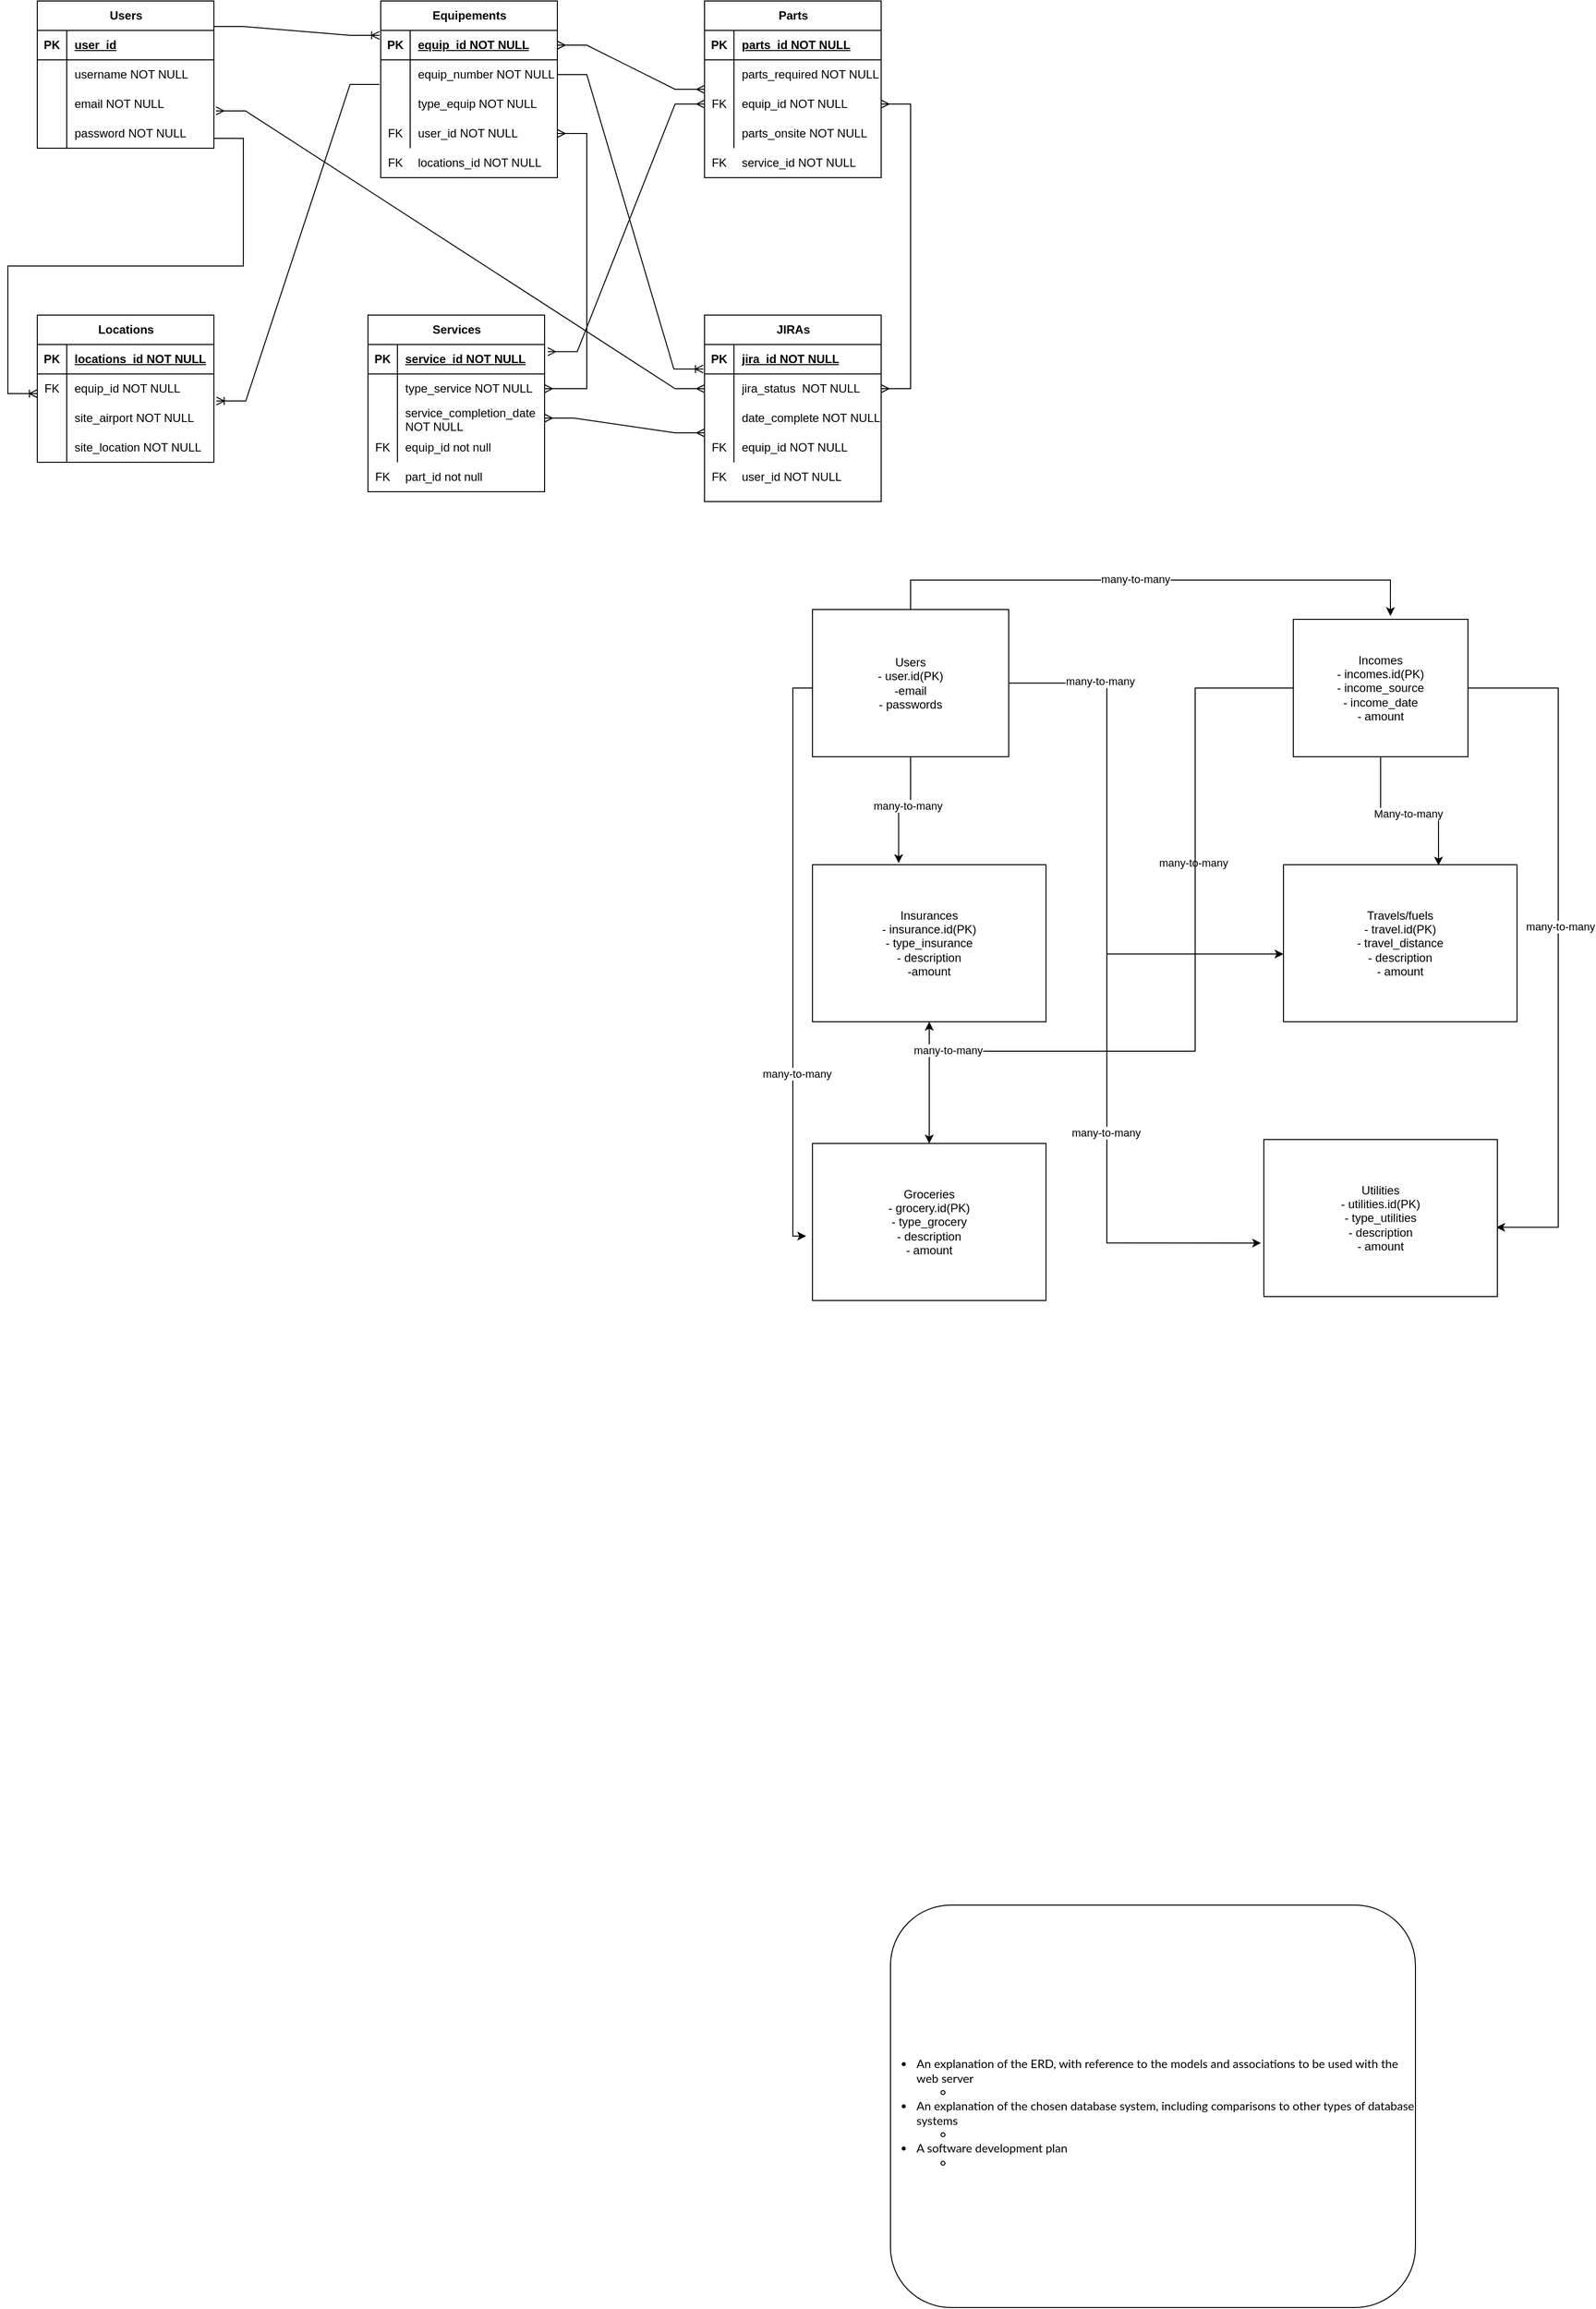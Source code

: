 <mxfile version="21.7.4" type="device">
  <diagram name="Page-1" id="_sBbeFAEJe_ZexvOnDr4">
    <mxGraphModel dx="1804" dy="1738" grid="1" gridSize="10" guides="1" tooltips="1" connect="1" arrows="1" fold="1" page="1" pageScale="1" pageWidth="827" pageHeight="1169" math="0" shadow="0">
      <root>
        <mxCell id="0" />
        <mxCell id="1" parent="0" />
        <mxCell id="HHQi5U2TpV0raQS0_Bzo-3" style="edgeStyle=orthogonalEdgeStyle;rounded=0;orthogonalLoop=1;jettySize=auto;html=1;entryX=0.664;entryY=0.005;entryDx=0;entryDy=0;entryPerimeter=0;" parent="1" source="jI0G6W7_2ixAaA6vjpbW-1" target="jI0G6W7_2ixAaA6vjpbW-3" edge="1">
          <mxGeometry relative="1" as="geometry" />
        </mxCell>
        <mxCell id="HHQi5U2TpV0raQS0_Bzo-6" value="Many-to-many" style="edgeLabel;html=1;align=center;verticalAlign=middle;resizable=0;points=[];" parent="HHQi5U2TpV0raQS0_Bzo-3" vertex="1" connectable="0">
          <mxGeometry x="-0.024" y="-3" relative="1" as="geometry">
            <mxPoint as="offset" />
          </mxGeometry>
        </mxCell>
        <mxCell id="xNIBdb0HLsvkuXxXwuO9-15" style="edgeStyle=orthogonalEdgeStyle;rounded=0;orthogonalLoop=1;jettySize=auto;html=1;entryX=0.5;entryY=1;entryDx=0;entryDy=0;" parent="1" source="jI0G6W7_2ixAaA6vjpbW-1" target="xNIBdb0HLsvkuXxXwuO9-2" edge="1">
          <mxGeometry relative="1" as="geometry">
            <Array as="points">
              <mxPoint x="430" y="-40" />
              <mxPoint x="430" y="330" />
              <mxPoint x="159" y="330" />
            </Array>
          </mxGeometry>
        </mxCell>
        <mxCell id="xNIBdb0HLsvkuXxXwuO9-17" value="many-to-many" style="edgeLabel;html=1;align=center;verticalAlign=middle;resizable=0;points=[];" parent="xNIBdb0HLsvkuXxXwuO9-15" vertex="1" connectable="0">
          <mxGeometry x="-0.282" y="-2" relative="1" as="geometry">
            <mxPoint y="1" as="offset" />
          </mxGeometry>
        </mxCell>
        <mxCell id="xNIBdb0HLsvkuXxXwuO9-18" style="edgeStyle=orthogonalEdgeStyle;rounded=0;orthogonalLoop=1;jettySize=auto;html=1;entryX=0.5;entryY=0;entryDx=0;entryDy=0;" parent="1" source="jI0G6W7_2ixAaA6vjpbW-1" target="xNIBdb0HLsvkuXxXwuO9-3" edge="1">
          <mxGeometry relative="1" as="geometry">
            <mxPoint x="280" y="510" as="targetPoint" />
            <Array as="points">
              <mxPoint x="430" y="-40" />
              <mxPoint x="430" y="330" />
              <mxPoint x="159" y="330" />
            </Array>
          </mxGeometry>
        </mxCell>
        <mxCell id="xNIBdb0HLsvkuXxXwuO9-21" value="many-to-many" style="edgeLabel;html=1;align=center;verticalAlign=middle;resizable=0;points=[];" parent="xNIBdb0HLsvkuXxXwuO9-18" vertex="1" connectable="0">
          <mxGeometry x="0.733" y="-1" relative="1" as="geometry">
            <mxPoint x="1" as="offset" />
          </mxGeometry>
        </mxCell>
        <mxCell id="xNIBdb0HLsvkuXxXwuO9-19" style="edgeStyle=orthogonalEdgeStyle;rounded=0;orthogonalLoop=1;jettySize=auto;html=1;exitX=1;exitY=0.5;exitDx=0;exitDy=0;entryX=0.995;entryY=0.559;entryDx=0;entryDy=0;entryPerimeter=0;" parent="1" source="jI0G6W7_2ixAaA6vjpbW-1" target="xNIBdb0HLsvkuXxXwuO9-1" edge="1">
          <mxGeometry relative="1" as="geometry">
            <Array as="points">
              <mxPoint x="800" y="-40" />
              <mxPoint x="800" y="509" />
            </Array>
          </mxGeometry>
        </mxCell>
        <mxCell id="xNIBdb0HLsvkuXxXwuO9-20" value="many-to-many" style="edgeLabel;html=1;align=center;verticalAlign=middle;resizable=0;points=[];" parent="xNIBdb0HLsvkuXxXwuO9-19" vertex="1" connectable="0">
          <mxGeometry x="-0.049" y="2" relative="1" as="geometry">
            <mxPoint as="offset" />
          </mxGeometry>
        </mxCell>
        <mxCell id="jI0G6W7_2ixAaA6vjpbW-1" value="Incomes&lt;br&gt;- incomes.id(PK)&lt;br&gt;- income_source&lt;br&gt;- income_date&lt;br&gt;- amount" style="rounded=0;whiteSpace=wrap;html=1;" parent="1" vertex="1">
          <mxGeometry x="530" y="-110" width="178" height="140" as="geometry" />
        </mxCell>
        <mxCell id="xNIBdb0HLsvkuXxXwuO9-4" style="edgeStyle=orthogonalEdgeStyle;rounded=0;orthogonalLoop=1;jettySize=auto;html=1;entryX=-0.027;entryY=0.59;entryDx=0;entryDy=0;entryPerimeter=0;" parent="1" source="jI0G6W7_2ixAaA6vjpbW-2" target="xNIBdb0HLsvkuXxXwuO9-3" edge="1">
          <mxGeometry relative="1" as="geometry">
            <mxPoint x="10" y="540" as="targetPoint" />
            <Array as="points">
              <mxPoint x="20" y="-40" />
              <mxPoint x="20" y="518" />
            </Array>
          </mxGeometry>
        </mxCell>
        <mxCell id="xNIBdb0HLsvkuXxXwuO9-13" value="many-to-many" style="edgeLabel;html=1;align=center;verticalAlign=middle;resizable=0;points=[];" parent="xNIBdb0HLsvkuXxXwuO9-4" vertex="1" connectable="0">
          <mxGeometry x="0.398" y="4" relative="1" as="geometry">
            <mxPoint y="-1" as="offset" />
          </mxGeometry>
        </mxCell>
        <mxCell id="xNIBdb0HLsvkuXxXwuO9-5" style="edgeStyle=orthogonalEdgeStyle;rounded=0;orthogonalLoop=1;jettySize=auto;html=1;entryX=0.369;entryY=-0.01;entryDx=0;entryDy=0;entryPerimeter=0;" parent="1" source="jI0G6W7_2ixAaA6vjpbW-2" target="xNIBdb0HLsvkuXxXwuO9-2" edge="1">
          <mxGeometry relative="1" as="geometry" />
        </mxCell>
        <mxCell id="xNIBdb0HLsvkuXxXwuO9-14" value="many-to-many" style="edgeLabel;html=1;align=center;verticalAlign=middle;resizable=0;points=[];" parent="xNIBdb0HLsvkuXxXwuO9-5" vertex="1" connectable="0">
          <mxGeometry x="-0.178" y="-3" relative="1" as="geometry">
            <mxPoint as="offset" />
          </mxGeometry>
        </mxCell>
        <mxCell id="xNIBdb0HLsvkuXxXwuO9-6" style="edgeStyle=orthogonalEdgeStyle;rounded=0;orthogonalLoop=1;jettySize=auto;html=1;entryX=-0.012;entryY=0.659;entryDx=0;entryDy=0;entryPerimeter=0;" parent="1" source="jI0G6W7_2ixAaA6vjpbW-2" target="xNIBdb0HLsvkuXxXwuO9-1" edge="1">
          <mxGeometry relative="1" as="geometry">
            <Array as="points">
              <mxPoint x="340" y="-45" />
              <mxPoint x="340" y="525" />
            </Array>
          </mxGeometry>
        </mxCell>
        <mxCell id="xNIBdb0HLsvkuXxXwuO9-12" value="many-to-many" style="edgeLabel;html=1;align=center;verticalAlign=middle;resizable=0;points=[];" parent="xNIBdb0HLsvkuXxXwuO9-6" vertex="1" connectable="0">
          <mxGeometry x="0.348" y="-1" relative="1" as="geometry">
            <mxPoint as="offset" />
          </mxGeometry>
        </mxCell>
        <mxCell id="xNIBdb0HLsvkuXxXwuO9-7" style="edgeStyle=orthogonalEdgeStyle;rounded=0;orthogonalLoop=1;jettySize=auto;html=1;" parent="1" source="jI0G6W7_2ixAaA6vjpbW-2" target="jI0G6W7_2ixAaA6vjpbW-3" edge="1">
          <mxGeometry relative="1" as="geometry">
            <Array as="points">
              <mxPoint x="340" y="-45" />
              <mxPoint x="340" y="231" />
            </Array>
          </mxGeometry>
        </mxCell>
        <mxCell id="xNIBdb0HLsvkuXxXwuO9-9" value="many-to-many" style="edgeLabel;html=1;align=center;verticalAlign=middle;resizable=0;points=[];" parent="xNIBdb0HLsvkuXxXwuO9-7" vertex="1" connectable="0">
          <mxGeometry x="-0.663" y="2" relative="1" as="geometry">
            <mxPoint x="-1" as="offset" />
          </mxGeometry>
        </mxCell>
        <mxCell id="xNIBdb0HLsvkuXxXwuO9-10" style="edgeStyle=orthogonalEdgeStyle;rounded=0;orthogonalLoop=1;jettySize=auto;html=1;entryX=0.556;entryY=-0.024;entryDx=0;entryDy=0;entryPerimeter=0;" parent="1" source="jI0G6W7_2ixAaA6vjpbW-2" target="jI0G6W7_2ixAaA6vjpbW-1" edge="1">
          <mxGeometry relative="1" as="geometry">
            <Array as="points">
              <mxPoint x="140" y="-150" />
              <mxPoint x="629" y="-150" />
            </Array>
          </mxGeometry>
        </mxCell>
        <mxCell id="xNIBdb0HLsvkuXxXwuO9-11" value="many-to-many" style="edgeLabel;html=1;align=center;verticalAlign=middle;resizable=0;points=[];" parent="xNIBdb0HLsvkuXxXwuO9-10" vertex="1" connectable="0">
          <mxGeometry x="-0.068" y="1" relative="1" as="geometry">
            <mxPoint as="offset" />
          </mxGeometry>
        </mxCell>
        <mxCell id="jI0G6W7_2ixAaA6vjpbW-2" value="Users&lt;br&gt;- user.id(PK)&lt;br style=&quot;border-color: var(--border-color);&quot;&gt;-email&lt;br style=&quot;border-color: var(--border-color);&quot;&gt;- passwords" style="rounded=0;whiteSpace=wrap;html=1;" parent="1" vertex="1">
          <mxGeometry x="40" y="-120" width="200" height="150" as="geometry" />
        </mxCell>
        <mxCell id="jI0G6W7_2ixAaA6vjpbW-3" value="Travels/fuels&lt;br&gt;- travel.id(PK)&lt;br style=&quot;border-color: var(--border-color);&quot;&gt;- travel_distance&lt;br style=&quot;border-color: var(--border-color);&quot;&gt;- description&lt;br&gt;- amount" style="rounded=0;whiteSpace=wrap;html=1;" parent="1" vertex="1">
          <mxGeometry x="520" y="140" width="238" height="160" as="geometry" />
        </mxCell>
        <mxCell id="HHQi5U2TpV0raQS0_Bzo-1" value="&lt;div style=&quot;text-align: left;&quot;&gt;&lt;font face=&quot;LatoWeb, Lato Extended, Lato, Helvetica Neue, Helvetica, Arial, sans-serif&quot;&gt;&lt;br&gt;&lt;/font&gt;&lt;/div&gt;&lt;ul style=&quot;padding: 0px; margin: 0px 0px 0px 25px; font-family: LatoWeb, &amp;quot;Lato Extended&amp;quot;, Lato, &amp;quot;Helvetica Neue&amp;quot;, Helvetica, Arial, sans-serif; text-align: start; background-color: rgb(255, 255, 255);&quot;&gt;&lt;li style=&quot;&quot; aria-level=&quot;2&quot;&gt;&lt;font style=&quot;font-size: 12px;&quot;&gt;An explanation of the ERD, with reference to the models and associations to be used with the &lt;/font&gt;&lt;font style=&quot;font-size: 12px;&quot;&gt;web server&lt;/font&gt;&lt;/li&gt;&lt;ul&gt;&lt;li style=&quot;&quot; aria-level=&quot;2&quot;&gt;&lt;font style=&quot;font-size: 12px;&quot;&gt;&lt;br&gt;&lt;/font&gt;&lt;/li&gt;&lt;/ul&gt;&lt;li style=&quot;&quot; aria-level=&quot;2&quot;&gt;&lt;font style=&quot;font-size: 12px;&quot;&gt;An explanation of the chosen database system, including comparisons to other types of database systems&lt;/font&gt;&lt;/li&gt;&lt;ul&gt;&lt;li style=&quot;&quot; aria-level=&quot;2&quot;&gt;&lt;font style=&quot;font-size: 12px;&quot;&gt;&lt;br&gt;&lt;/font&gt;&lt;/li&gt;&lt;/ul&gt;&lt;li style=&quot;&quot; aria-level=&quot;2&quot;&gt;&lt;font style=&quot;font-size: 12px;&quot;&gt;A software development plan&lt;/font&gt;&lt;/li&gt;&lt;ul&gt;&lt;li style=&quot;&quot; aria-level=&quot;2&quot;&gt;&lt;font style=&quot;font-size: 12px;&quot;&gt;&lt;br&gt;&lt;/font&gt;&lt;/li&gt;&lt;/ul&gt;&lt;/ul&gt;" style="rounded=1;whiteSpace=wrap;html=1;" parent="1" vertex="1">
          <mxGeometry x="119.5" y="1200" width="535" height="410" as="geometry" />
        </mxCell>
        <mxCell id="xNIBdb0HLsvkuXxXwuO9-1" value="Utilities&lt;br&gt;- utilities.id(PK)&lt;br style=&quot;border-color: var(--border-color);&quot;&gt;- type_utilities&lt;br style=&quot;border-color: var(--border-color);&quot;&gt;- description&lt;br&gt;- amount" style="rounded=0;whiteSpace=wrap;html=1;" parent="1" vertex="1">
          <mxGeometry x="500" y="420" width="238" height="160" as="geometry" />
        </mxCell>
        <mxCell id="xNIBdb0HLsvkuXxXwuO9-2" value="Insurances&lt;br&gt;- insurance.id(PK)&lt;br style=&quot;border-color: var(--border-color);&quot;&gt;- type_insurance&lt;br style=&quot;border-color: var(--border-color);&quot;&gt;- description&lt;br&gt;-amount" style="rounded=0;whiteSpace=wrap;html=1;" parent="1" vertex="1">
          <mxGeometry x="40" y="140" width="238" height="160" as="geometry" />
        </mxCell>
        <mxCell id="xNIBdb0HLsvkuXxXwuO9-3" value="Groceries&lt;br&gt;- grocery.id(PK)&lt;br style=&quot;border-color: var(--border-color);&quot;&gt;- type_grocery&lt;br style=&quot;border-color: var(--border-color);&quot;&gt;- description&lt;br&gt;- amount" style="rounded=0;whiteSpace=wrap;html=1;" parent="1" vertex="1">
          <mxGeometry x="40" y="424" width="238" height="160" as="geometry" />
        </mxCell>
        <mxCell id="xNIBdb0HLsvkuXxXwuO9-22" value="Users" style="shape=table;startSize=30;container=1;collapsible=1;childLayout=tableLayout;fixedRows=1;rowLines=0;fontStyle=1;align=center;resizeLast=1;html=1;" parent="1" vertex="1">
          <mxGeometry x="-750" y="-740" width="180" height="150" as="geometry" />
        </mxCell>
        <mxCell id="xNIBdb0HLsvkuXxXwuO9-23" value="" style="shape=tableRow;horizontal=0;startSize=0;swimlaneHead=0;swimlaneBody=0;fillColor=none;collapsible=0;dropTarget=0;points=[[0,0.5],[1,0.5]];portConstraint=eastwest;top=0;left=0;right=0;bottom=1;" parent="xNIBdb0HLsvkuXxXwuO9-22" vertex="1">
          <mxGeometry y="30" width="180" height="30" as="geometry" />
        </mxCell>
        <mxCell id="xNIBdb0HLsvkuXxXwuO9-24" value="PK" style="shape=partialRectangle;connectable=0;fillColor=none;top=0;left=0;bottom=0;right=0;fontStyle=1;overflow=hidden;whiteSpace=wrap;html=1;" parent="xNIBdb0HLsvkuXxXwuO9-23" vertex="1">
          <mxGeometry width="30" height="30" as="geometry">
            <mxRectangle width="30" height="30" as="alternateBounds" />
          </mxGeometry>
        </mxCell>
        <mxCell id="xNIBdb0HLsvkuXxXwuO9-25" value="user_id" style="shape=partialRectangle;connectable=0;fillColor=none;top=0;left=0;bottom=0;right=0;align=left;spacingLeft=6;fontStyle=5;overflow=hidden;whiteSpace=wrap;html=1;" parent="xNIBdb0HLsvkuXxXwuO9-23" vertex="1">
          <mxGeometry x="30" width="150" height="30" as="geometry">
            <mxRectangle width="150" height="30" as="alternateBounds" />
          </mxGeometry>
        </mxCell>
        <mxCell id="xNIBdb0HLsvkuXxXwuO9-26" value="" style="shape=tableRow;horizontal=0;startSize=0;swimlaneHead=0;swimlaneBody=0;fillColor=none;collapsible=0;dropTarget=0;points=[[0,0.5],[1,0.5]];portConstraint=eastwest;top=0;left=0;right=0;bottom=0;" parent="xNIBdb0HLsvkuXxXwuO9-22" vertex="1">
          <mxGeometry y="60" width="180" height="30" as="geometry" />
        </mxCell>
        <mxCell id="xNIBdb0HLsvkuXxXwuO9-27" value="" style="shape=partialRectangle;connectable=0;fillColor=none;top=0;left=0;bottom=0;right=0;editable=1;overflow=hidden;whiteSpace=wrap;html=1;" parent="xNIBdb0HLsvkuXxXwuO9-26" vertex="1">
          <mxGeometry width="30" height="30" as="geometry">
            <mxRectangle width="30" height="30" as="alternateBounds" />
          </mxGeometry>
        </mxCell>
        <mxCell id="xNIBdb0HLsvkuXxXwuO9-28" value="username NOT NULL" style="shape=partialRectangle;connectable=0;fillColor=none;top=0;left=0;bottom=0;right=0;align=left;spacingLeft=6;overflow=hidden;whiteSpace=wrap;html=1;" parent="xNIBdb0HLsvkuXxXwuO9-26" vertex="1">
          <mxGeometry x="30" width="150" height="30" as="geometry">
            <mxRectangle width="150" height="30" as="alternateBounds" />
          </mxGeometry>
        </mxCell>
        <mxCell id="xNIBdb0HLsvkuXxXwuO9-29" value="" style="shape=tableRow;horizontal=0;startSize=0;swimlaneHead=0;swimlaneBody=0;fillColor=none;collapsible=0;dropTarget=0;points=[[0,0.5],[1,0.5]];portConstraint=eastwest;top=0;left=0;right=0;bottom=0;" parent="xNIBdb0HLsvkuXxXwuO9-22" vertex="1">
          <mxGeometry y="90" width="180" height="30" as="geometry" />
        </mxCell>
        <mxCell id="xNIBdb0HLsvkuXxXwuO9-30" value="" style="shape=partialRectangle;connectable=0;fillColor=none;top=0;left=0;bottom=0;right=0;editable=1;overflow=hidden;whiteSpace=wrap;html=1;" parent="xNIBdb0HLsvkuXxXwuO9-29" vertex="1">
          <mxGeometry width="30" height="30" as="geometry">
            <mxRectangle width="30" height="30" as="alternateBounds" />
          </mxGeometry>
        </mxCell>
        <mxCell id="xNIBdb0HLsvkuXxXwuO9-31" value="email NOT NULL" style="shape=partialRectangle;connectable=0;fillColor=none;top=0;left=0;bottom=0;right=0;align=left;spacingLeft=6;overflow=hidden;whiteSpace=wrap;html=1;" parent="xNIBdb0HLsvkuXxXwuO9-29" vertex="1">
          <mxGeometry x="30" width="150" height="30" as="geometry">
            <mxRectangle width="150" height="30" as="alternateBounds" />
          </mxGeometry>
        </mxCell>
        <mxCell id="xNIBdb0HLsvkuXxXwuO9-32" value="" style="shape=tableRow;horizontal=0;startSize=0;swimlaneHead=0;swimlaneBody=0;fillColor=none;collapsible=0;dropTarget=0;points=[[0,0.5],[1,0.5]];portConstraint=eastwest;top=0;left=0;right=0;bottom=0;" parent="xNIBdb0HLsvkuXxXwuO9-22" vertex="1">
          <mxGeometry y="120" width="180" height="30" as="geometry" />
        </mxCell>
        <mxCell id="xNIBdb0HLsvkuXxXwuO9-33" value="" style="shape=partialRectangle;connectable=0;fillColor=none;top=0;left=0;bottom=0;right=0;editable=1;overflow=hidden;whiteSpace=wrap;html=1;" parent="xNIBdb0HLsvkuXxXwuO9-32" vertex="1">
          <mxGeometry width="30" height="30" as="geometry">
            <mxRectangle width="30" height="30" as="alternateBounds" />
          </mxGeometry>
        </mxCell>
        <mxCell id="xNIBdb0HLsvkuXxXwuO9-34" value="password NOT NULL" style="shape=partialRectangle;connectable=0;fillColor=none;top=0;left=0;bottom=0;right=0;align=left;spacingLeft=6;overflow=hidden;whiteSpace=wrap;html=1;" parent="xNIBdb0HLsvkuXxXwuO9-32" vertex="1">
          <mxGeometry x="30" width="150" height="30" as="geometry">
            <mxRectangle width="150" height="30" as="alternateBounds" />
          </mxGeometry>
        </mxCell>
        <mxCell id="xNIBdb0HLsvkuXxXwuO9-49" value="Equipements" style="shape=table;startSize=30;container=1;collapsible=1;childLayout=tableLayout;fixedRows=1;rowLines=0;fontStyle=1;align=center;resizeLast=1;html=1;" parent="1" vertex="1">
          <mxGeometry x="-400" y="-740" width="180" height="180" as="geometry" />
        </mxCell>
        <mxCell id="xNIBdb0HLsvkuXxXwuO9-50" value="" style="shape=tableRow;horizontal=0;startSize=0;swimlaneHead=0;swimlaneBody=0;fillColor=none;collapsible=0;dropTarget=0;points=[[0,0.5],[1,0.5]];portConstraint=eastwest;top=0;left=0;right=0;bottom=1;" parent="xNIBdb0HLsvkuXxXwuO9-49" vertex="1">
          <mxGeometry y="30" width="180" height="30" as="geometry" />
        </mxCell>
        <mxCell id="xNIBdb0HLsvkuXxXwuO9-51" value="PK" style="shape=partialRectangle;connectable=0;fillColor=none;top=0;left=0;bottom=0;right=0;fontStyle=1;overflow=hidden;whiteSpace=wrap;html=1;" parent="xNIBdb0HLsvkuXxXwuO9-50" vertex="1">
          <mxGeometry width="30" height="30" as="geometry">
            <mxRectangle width="30" height="30" as="alternateBounds" />
          </mxGeometry>
        </mxCell>
        <mxCell id="xNIBdb0HLsvkuXxXwuO9-52" value="equip_id NOT NULL" style="shape=partialRectangle;connectable=0;fillColor=none;top=0;left=0;bottom=0;right=0;align=left;spacingLeft=6;fontStyle=5;overflow=hidden;whiteSpace=wrap;html=1;" parent="xNIBdb0HLsvkuXxXwuO9-50" vertex="1">
          <mxGeometry x="30" width="150" height="30" as="geometry">
            <mxRectangle width="150" height="30" as="alternateBounds" />
          </mxGeometry>
        </mxCell>
        <mxCell id="xNIBdb0HLsvkuXxXwuO9-53" value="" style="shape=tableRow;horizontal=0;startSize=0;swimlaneHead=0;swimlaneBody=0;fillColor=none;collapsible=0;dropTarget=0;points=[[0,0.5],[1,0.5]];portConstraint=eastwest;top=0;left=0;right=0;bottom=0;" parent="xNIBdb0HLsvkuXxXwuO9-49" vertex="1">
          <mxGeometry y="60" width="180" height="30" as="geometry" />
        </mxCell>
        <mxCell id="xNIBdb0HLsvkuXxXwuO9-54" value="" style="shape=partialRectangle;connectable=0;fillColor=none;top=0;left=0;bottom=0;right=0;editable=1;overflow=hidden;whiteSpace=wrap;html=1;" parent="xNIBdb0HLsvkuXxXwuO9-53" vertex="1">
          <mxGeometry width="30" height="30" as="geometry">
            <mxRectangle width="30" height="30" as="alternateBounds" />
          </mxGeometry>
        </mxCell>
        <mxCell id="xNIBdb0HLsvkuXxXwuO9-55" value="equip_number NOT NULL" style="shape=partialRectangle;connectable=0;fillColor=none;top=0;left=0;bottom=0;right=0;align=left;spacingLeft=6;overflow=hidden;whiteSpace=wrap;html=1;" parent="xNIBdb0HLsvkuXxXwuO9-53" vertex="1">
          <mxGeometry x="30" width="150" height="30" as="geometry">
            <mxRectangle width="150" height="30" as="alternateBounds" />
          </mxGeometry>
        </mxCell>
        <mxCell id="xNIBdb0HLsvkuXxXwuO9-56" value="" style="shape=tableRow;horizontal=0;startSize=0;swimlaneHead=0;swimlaneBody=0;fillColor=none;collapsible=0;dropTarget=0;points=[[0,0.5],[1,0.5]];portConstraint=eastwest;top=0;left=0;right=0;bottom=0;" parent="xNIBdb0HLsvkuXxXwuO9-49" vertex="1">
          <mxGeometry y="90" width="180" height="30" as="geometry" />
        </mxCell>
        <mxCell id="xNIBdb0HLsvkuXxXwuO9-57" value="" style="shape=partialRectangle;connectable=0;fillColor=none;top=0;left=0;bottom=0;right=0;editable=1;overflow=hidden;whiteSpace=wrap;html=1;" parent="xNIBdb0HLsvkuXxXwuO9-56" vertex="1">
          <mxGeometry width="30" height="30" as="geometry">
            <mxRectangle width="30" height="30" as="alternateBounds" />
          </mxGeometry>
        </mxCell>
        <mxCell id="xNIBdb0HLsvkuXxXwuO9-58" value="type_equip NOT NULL" style="shape=partialRectangle;connectable=0;fillColor=none;top=0;left=0;bottom=0;right=0;align=left;spacingLeft=6;overflow=hidden;whiteSpace=wrap;html=1;" parent="xNIBdb0HLsvkuXxXwuO9-56" vertex="1">
          <mxGeometry x="30" width="150" height="30" as="geometry">
            <mxRectangle width="150" height="30" as="alternateBounds" />
          </mxGeometry>
        </mxCell>
        <mxCell id="xNIBdb0HLsvkuXxXwuO9-59" value="" style="shape=tableRow;horizontal=0;startSize=0;swimlaneHead=0;swimlaneBody=0;fillColor=none;collapsible=0;dropTarget=0;points=[[0,0.5],[1,0.5]];portConstraint=eastwest;top=0;left=0;right=0;bottom=0;" parent="xNIBdb0HLsvkuXxXwuO9-49" vertex="1">
          <mxGeometry y="120" width="180" height="30" as="geometry" />
        </mxCell>
        <mxCell id="xNIBdb0HLsvkuXxXwuO9-60" value="FK" style="shape=partialRectangle;connectable=0;fillColor=none;top=0;left=0;bottom=0;right=0;editable=1;overflow=hidden;whiteSpace=wrap;html=1;" parent="xNIBdb0HLsvkuXxXwuO9-59" vertex="1">
          <mxGeometry width="30" height="30" as="geometry">
            <mxRectangle width="30" height="30" as="alternateBounds" />
          </mxGeometry>
        </mxCell>
        <mxCell id="xNIBdb0HLsvkuXxXwuO9-61" value="user_id NOT NULL" style="shape=partialRectangle;connectable=0;fillColor=none;top=0;left=0;bottom=0;right=0;align=left;spacingLeft=6;overflow=hidden;whiteSpace=wrap;html=1;" parent="xNIBdb0HLsvkuXxXwuO9-59" vertex="1">
          <mxGeometry x="30" width="150" height="30" as="geometry">
            <mxRectangle width="150" height="30" as="alternateBounds" />
          </mxGeometry>
        </mxCell>
        <mxCell id="xNIBdb0HLsvkuXxXwuO9-62" value="Parts" style="shape=table;startSize=30;container=1;collapsible=1;childLayout=tableLayout;fixedRows=1;rowLines=0;fontStyle=1;align=center;resizeLast=1;html=1;" parent="1" vertex="1">
          <mxGeometry x="-70" y="-740" width="180" height="180" as="geometry" />
        </mxCell>
        <mxCell id="xNIBdb0HLsvkuXxXwuO9-63" value="" style="shape=tableRow;horizontal=0;startSize=0;swimlaneHead=0;swimlaneBody=0;fillColor=none;collapsible=0;dropTarget=0;points=[[0,0.5],[1,0.5]];portConstraint=eastwest;top=0;left=0;right=0;bottom=1;" parent="xNIBdb0HLsvkuXxXwuO9-62" vertex="1">
          <mxGeometry y="30" width="180" height="30" as="geometry" />
        </mxCell>
        <mxCell id="xNIBdb0HLsvkuXxXwuO9-64" value="PK" style="shape=partialRectangle;connectable=0;fillColor=none;top=0;left=0;bottom=0;right=0;fontStyle=1;overflow=hidden;whiteSpace=wrap;html=1;" parent="xNIBdb0HLsvkuXxXwuO9-63" vertex="1">
          <mxGeometry width="30" height="30" as="geometry">
            <mxRectangle width="30" height="30" as="alternateBounds" />
          </mxGeometry>
        </mxCell>
        <mxCell id="xNIBdb0HLsvkuXxXwuO9-65" value="parts_id NOT NULL" style="shape=partialRectangle;connectable=0;fillColor=none;top=0;left=0;bottom=0;right=0;align=left;spacingLeft=6;fontStyle=5;overflow=hidden;whiteSpace=wrap;html=1;" parent="xNIBdb0HLsvkuXxXwuO9-63" vertex="1">
          <mxGeometry x="30" width="150" height="30" as="geometry">
            <mxRectangle width="150" height="30" as="alternateBounds" />
          </mxGeometry>
        </mxCell>
        <mxCell id="xNIBdb0HLsvkuXxXwuO9-66" value="" style="shape=tableRow;horizontal=0;startSize=0;swimlaneHead=0;swimlaneBody=0;fillColor=none;collapsible=0;dropTarget=0;points=[[0,0.5],[1,0.5]];portConstraint=eastwest;top=0;left=0;right=0;bottom=0;" parent="xNIBdb0HLsvkuXxXwuO9-62" vertex="1">
          <mxGeometry y="60" width="180" height="30" as="geometry" />
        </mxCell>
        <mxCell id="xNIBdb0HLsvkuXxXwuO9-67" value="" style="shape=partialRectangle;connectable=0;fillColor=none;top=0;left=0;bottom=0;right=0;editable=1;overflow=hidden;whiteSpace=wrap;html=1;" parent="xNIBdb0HLsvkuXxXwuO9-66" vertex="1">
          <mxGeometry width="30" height="30" as="geometry">
            <mxRectangle width="30" height="30" as="alternateBounds" />
          </mxGeometry>
        </mxCell>
        <mxCell id="xNIBdb0HLsvkuXxXwuO9-68" value="parts_required NOT NULL" style="shape=partialRectangle;connectable=0;fillColor=none;top=0;left=0;bottom=0;right=0;align=left;spacingLeft=6;overflow=hidden;whiteSpace=wrap;html=1;" parent="xNIBdb0HLsvkuXxXwuO9-66" vertex="1">
          <mxGeometry x="30" width="150" height="30" as="geometry">
            <mxRectangle width="150" height="30" as="alternateBounds" />
          </mxGeometry>
        </mxCell>
        <mxCell id="xNIBdb0HLsvkuXxXwuO9-69" value="" style="shape=tableRow;horizontal=0;startSize=0;swimlaneHead=0;swimlaneBody=0;fillColor=none;collapsible=0;dropTarget=0;points=[[0,0.5],[1,0.5]];portConstraint=eastwest;top=0;left=0;right=0;bottom=0;" parent="xNIBdb0HLsvkuXxXwuO9-62" vertex="1">
          <mxGeometry y="90" width="180" height="30" as="geometry" />
        </mxCell>
        <mxCell id="xNIBdb0HLsvkuXxXwuO9-70" value="FK" style="shape=partialRectangle;connectable=0;fillColor=none;top=0;left=0;bottom=0;right=0;editable=1;overflow=hidden;whiteSpace=wrap;html=1;" parent="xNIBdb0HLsvkuXxXwuO9-69" vertex="1">
          <mxGeometry width="30" height="30" as="geometry">
            <mxRectangle width="30" height="30" as="alternateBounds" />
          </mxGeometry>
        </mxCell>
        <mxCell id="xNIBdb0HLsvkuXxXwuO9-71" value="equip_id NOT NULL" style="shape=partialRectangle;connectable=0;fillColor=none;top=0;left=0;bottom=0;right=0;align=left;spacingLeft=6;overflow=hidden;whiteSpace=wrap;html=1;" parent="xNIBdb0HLsvkuXxXwuO9-69" vertex="1">
          <mxGeometry x="30" width="150" height="30" as="geometry">
            <mxRectangle width="150" height="30" as="alternateBounds" />
          </mxGeometry>
        </mxCell>
        <mxCell id="xNIBdb0HLsvkuXxXwuO9-72" value="" style="shape=tableRow;horizontal=0;startSize=0;swimlaneHead=0;swimlaneBody=0;fillColor=none;collapsible=0;dropTarget=0;points=[[0,0.5],[1,0.5]];portConstraint=eastwest;top=0;left=0;right=0;bottom=0;" parent="xNIBdb0HLsvkuXxXwuO9-62" vertex="1">
          <mxGeometry y="120" width="180" height="30" as="geometry" />
        </mxCell>
        <mxCell id="xNIBdb0HLsvkuXxXwuO9-73" value="" style="shape=partialRectangle;connectable=0;fillColor=none;top=0;left=0;bottom=0;right=0;editable=1;overflow=hidden;whiteSpace=wrap;html=1;" parent="xNIBdb0HLsvkuXxXwuO9-72" vertex="1">
          <mxGeometry width="30" height="30" as="geometry">
            <mxRectangle width="30" height="30" as="alternateBounds" />
          </mxGeometry>
        </mxCell>
        <mxCell id="xNIBdb0HLsvkuXxXwuO9-74" value="parts_onsite NOT NULL" style="shape=partialRectangle;connectable=0;fillColor=none;top=0;left=0;bottom=0;right=0;align=left;spacingLeft=6;overflow=hidden;whiteSpace=wrap;html=1;" parent="xNIBdb0HLsvkuXxXwuO9-72" vertex="1">
          <mxGeometry x="30" width="150" height="30" as="geometry">
            <mxRectangle width="150" height="30" as="alternateBounds" />
          </mxGeometry>
        </mxCell>
        <mxCell id="xNIBdb0HLsvkuXxXwuO9-75" value="Locations" style="shape=table;startSize=30;container=1;collapsible=1;childLayout=tableLayout;fixedRows=1;rowLines=0;fontStyle=1;align=center;resizeLast=1;html=1;" parent="1" vertex="1">
          <mxGeometry x="-750" y="-420" width="180" height="150" as="geometry" />
        </mxCell>
        <mxCell id="xNIBdb0HLsvkuXxXwuO9-76" value="" style="shape=tableRow;horizontal=0;startSize=0;swimlaneHead=0;swimlaneBody=0;fillColor=none;collapsible=0;dropTarget=0;points=[[0,0.5],[1,0.5]];portConstraint=eastwest;top=0;left=0;right=0;bottom=1;" parent="xNIBdb0HLsvkuXxXwuO9-75" vertex="1">
          <mxGeometry y="30" width="180" height="30" as="geometry" />
        </mxCell>
        <mxCell id="xNIBdb0HLsvkuXxXwuO9-77" value="PK" style="shape=partialRectangle;connectable=0;fillColor=none;top=0;left=0;bottom=0;right=0;fontStyle=1;overflow=hidden;whiteSpace=wrap;html=1;" parent="xNIBdb0HLsvkuXxXwuO9-76" vertex="1">
          <mxGeometry width="30" height="30" as="geometry">
            <mxRectangle width="30" height="30" as="alternateBounds" />
          </mxGeometry>
        </mxCell>
        <mxCell id="xNIBdb0HLsvkuXxXwuO9-78" value="locations_id NOT NULL" style="shape=partialRectangle;connectable=0;fillColor=none;top=0;left=0;bottom=0;right=0;align=left;spacingLeft=6;fontStyle=5;overflow=hidden;whiteSpace=wrap;html=1;" parent="xNIBdb0HLsvkuXxXwuO9-76" vertex="1">
          <mxGeometry x="30" width="150" height="30" as="geometry">
            <mxRectangle width="150" height="30" as="alternateBounds" />
          </mxGeometry>
        </mxCell>
        <mxCell id="xNIBdb0HLsvkuXxXwuO9-79" value="" style="shape=tableRow;horizontal=0;startSize=0;swimlaneHead=0;swimlaneBody=0;fillColor=none;collapsible=0;dropTarget=0;points=[[0,0.5],[1,0.5]];portConstraint=eastwest;top=0;left=0;right=0;bottom=0;" parent="xNIBdb0HLsvkuXxXwuO9-75" vertex="1">
          <mxGeometry y="60" width="180" height="30" as="geometry" />
        </mxCell>
        <mxCell id="xNIBdb0HLsvkuXxXwuO9-80" value="FK" style="shape=partialRectangle;connectable=0;fillColor=none;top=0;left=0;bottom=0;right=0;editable=1;overflow=hidden;whiteSpace=wrap;html=1;" parent="xNIBdb0HLsvkuXxXwuO9-79" vertex="1">
          <mxGeometry width="30" height="30" as="geometry">
            <mxRectangle width="30" height="30" as="alternateBounds" />
          </mxGeometry>
        </mxCell>
        <mxCell id="xNIBdb0HLsvkuXxXwuO9-81" value="equip_id NOT NULL" style="shape=partialRectangle;connectable=0;fillColor=none;top=0;left=0;bottom=0;right=0;align=left;spacingLeft=6;overflow=hidden;whiteSpace=wrap;html=1;" parent="xNIBdb0HLsvkuXxXwuO9-79" vertex="1">
          <mxGeometry x="30" width="150" height="30" as="geometry">
            <mxRectangle width="150" height="30" as="alternateBounds" />
          </mxGeometry>
        </mxCell>
        <mxCell id="xNIBdb0HLsvkuXxXwuO9-82" value="" style="shape=tableRow;horizontal=0;startSize=0;swimlaneHead=0;swimlaneBody=0;fillColor=none;collapsible=0;dropTarget=0;points=[[0,0.5],[1,0.5]];portConstraint=eastwest;top=0;left=0;right=0;bottom=0;" parent="xNIBdb0HLsvkuXxXwuO9-75" vertex="1">
          <mxGeometry y="90" width="180" height="30" as="geometry" />
        </mxCell>
        <mxCell id="xNIBdb0HLsvkuXxXwuO9-83" value="" style="shape=partialRectangle;connectable=0;fillColor=none;top=0;left=0;bottom=0;right=0;editable=1;overflow=hidden;whiteSpace=wrap;html=1;" parent="xNIBdb0HLsvkuXxXwuO9-82" vertex="1">
          <mxGeometry width="30" height="30" as="geometry">
            <mxRectangle width="30" height="30" as="alternateBounds" />
          </mxGeometry>
        </mxCell>
        <mxCell id="xNIBdb0HLsvkuXxXwuO9-84" value="site_airport NOT NULL" style="shape=partialRectangle;connectable=0;fillColor=none;top=0;left=0;bottom=0;right=0;align=left;spacingLeft=6;overflow=hidden;whiteSpace=wrap;html=1;" parent="xNIBdb0HLsvkuXxXwuO9-82" vertex="1">
          <mxGeometry x="30" width="150" height="30" as="geometry">
            <mxRectangle width="150" height="30" as="alternateBounds" />
          </mxGeometry>
        </mxCell>
        <mxCell id="xNIBdb0HLsvkuXxXwuO9-85" value="" style="shape=tableRow;horizontal=0;startSize=0;swimlaneHead=0;swimlaneBody=0;fillColor=none;collapsible=0;dropTarget=0;points=[[0,0.5],[1,0.5]];portConstraint=eastwest;top=0;left=0;right=0;bottom=0;" parent="xNIBdb0HLsvkuXxXwuO9-75" vertex="1">
          <mxGeometry y="120" width="180" height="30" as="geometry" />
        </mxCell>
        <mxCell id="xNIBdb0HLsvkuXxXwuO9-86" value="" style="shape=partialRectangle;connectable=0;fillColor=none;top=0;left=0;bottom=0;right=0;editable=1;overflow=hidden;whiteSpace=wrap;html=1;" parent="xNIBdb0HLsvkuXxXwuO9-85" vertex="1">
          <mxGeometry width="30" height="30" as="geometry">
            <mxRectangle width="30" height="30" as="alternateBounds" />
          </mxGeometry>
        </mxCell>
        <mxCell id="xNIBdb0HLsvkuXxXwuO9-87" value="site_location NOT NULL" style="shape=partialRectangle;connectable=0;fillColor=none;top=0;left=0;bottom=0;right=0;align=left;spacingLeft=6;overflow=hidden;whiteSpace=wrap;html=1;" parent="xNIBdb0HLsvkuXxXwuO9-85" vertex="1">
          <mxGeometry x="30" width="150" height="30" as="geometry">
            <mxRectangle width="150" height="30" as="alternateBounds" />
          </mxGeometry>
        </mxCell>
        <mxCell id="xNIBdb0HLsvkuXxXwuO9-88" value="Services" style="shape=table;startSize=30;container=1;collapsible=1;childLayout=tableLayout;fixedRows=1;rowLines=0;fontStyle=1;align=center;resizeLast=1;html=1;" parent="1" vertex="1">
          <mxGeometry x="-413" y="-420" width="180" height="180" as="geometry" />
        </mxCell>
        <mxCell id="xNIBdb0HLsvkuXxXwuO9-89" value="" style="shape=tableRow;horizontal=0;startSize=0;swimlaneHead=0;swimlaneBody=0;fillColor=none;collapsible=0;dropTarget=0;points=[[0,0.5],[1,0.5]];portConstraint=eastwest;top=0;left=0;right=0;bottom=1;" parent="xNIBdb0HLsvkuXxXwuO9-88" vertex="1">
          <mxGeometry y="30" width="180" height="30" as="geometry" />
        </mxCell>
        <mxCell id="xNIBdb0HLsvkuXxXwuO9-90" value="PK" style="shape=partialRectangle;connectable=0;fillColor=none;top=0;left=0;bottom=0;right=0;fontStyle=1;overflow=hidden;whiteSpace=wrap;html=1;" parent="xNIBdb0HLsvkuXxXwuO9-89" vertex="1">
          <mxGeometry width="30" height="30" as="geometry">
            <mxRectangle width="30" height="30" as="alternateBounds" />
          </mxGeometry>
        </mxCell>
        <mxCell id="xNIBdb0HLsvkuXxXwuO9-91" value="service_id NOT NULL" style="shape=partialRectangle;connectable=0;fillColor=none;top=0;left=0;bottom=0;right=0;align=left;spacingLeft=6;fontStyle=5;overflow=hidden;whiteSpace=wrap;html=1;" parent="xNIBdb0HLsvkuXxXwuO9-89" vertex="1">
          <mxGeometry x="30" width="150" height="30" as="geometry">
            <mxRectangle width="150" height="30" as="alternateBounds" />
          </mxGeometry>
        </mxCell>
        <mxCell id="xNIBdb0HLsvkuXxXwuO9-92" value="" style="shape=tableRow;horizontal=0;startSize=0;swimlaneHead=0;swimlaneBody=0;fillColor=none;collapsible=0;dropTarget=0;points=[[0,0.5],[1,0.5]];portConstraint=eastwest;top=0;left=0;right=0;bottom=0;" parent="xNIBdb0HLsvkuXxXwuO9-88" vertex="1">
          <mxGeometry y="60" width="180" height="30" as="geometry" />
        </mxCell>
        <mxCell id="xNIBdb0HLsvkuXxXwuO9-93" value="" style="shape=partialRectangle;connectable=0;fillColor=none;top=0;left=0;bottom=0;right=0;editable=1;overflow=hidden;whiteSpace=wrap;html=1;" parent="xNIBdb0HLsvkuXxXwuO9-92" vertex="1">
          <mxGeometry width="30" height="30" as="geometry">
            <mxRectangle width="30" height="30" as="alternateBounds" />
          </mxGeometry>
        </mxCell>
        <mxCell id="xNIBdb0HLsvkuXxXwuO9-94" value="type_service NOT NULL" style="shape=partialRectangle;connectable=0;fillColor=none;top=0;left=0;bottom=0;right=0;align=left;spacingLeft=6;overflow=hidden;whiteSpace=wrap;html=1;" parent="xNIBdb0HLsvkuXxXwuO9-92" vertex="1">
          <mxGeometry x="30" width="150" height="30" as="geometry">
            <mxRectangle width="150" height="30" as="alternateBounds" />
          </mxGeometry>
        </mxCell>
        <mxCell id="xNIBdb0HLsvkuXxXwuO9-95" value="" style="shape=tableRow;horizontal=0;startSize=0;swimlaneHead=0;swimlaneBody=0;fillColor=none;collapsible=0;dropTarget=0;points=[[0,0.5],[1,0.5]];portConstraint=eastwest;top=0;left=0;right=0;bottom=0;" parent="xNIBdb0HLsvkuXxXwuO9-88" vertex="1">
          <mxGeometry y="90" width="180" height="30" as="geometry" />
        </mxCell>
        <mxCell id="xNIBdb0HLsvkuXxXwuO9-96" value="" style="shape=partialRectangle;connectable=0;fillColor=none;top=0;left=0;bottom=0;right=0;editable=1;overflow=hidden;whiteSpace=wrap;html=1;" parent="xNIBdb0HLsvkuXxXwuO9-95" vertex="1">
          <mxGeometry width="30" height="30" as="geometry">
            <mxRectangle width="30" height="30" as="alternateBounds" />
          </mxGeometry>
        </mxCell>
        <mxCell id="xNIBdb0HLsvkuXxXwuO9-97" value="service_completion_date NOT NULL" style="shape=partialRectangle;connectable=0;fillColor=none;top=0;left=0;bottom=0;right=0;align=left;spacingLeft=6;overflow=hidden;whiteSpace=wrap;html=1;" parent="xNIBdb0HLsvkuXxXwuO9-95" vertex="1">
          <mxGeometry x="30" width="150" height="30" as="geometry">
            <mxRectangle width="150" height="30" as="alternateBounds" />
          </mxGeometry>
        </mxCell>
        <mxCell id="xNIBdb0HLsvkuXxXwuO9-98" value="" style="shape=tableRow;horizontal=0;startSize=0;swimlaneHead=0;swimlaneBody=0;fillColor=none;collapsible=0;dropTarget=0;points=[[0,0.5],[1,0.5]];portConstraint=eastwest;top=0;left=0;right=0;bottom=0;" parent="xNIBdb0HLsvkuXxXwuO9-88" vertex="1">
          <mxGeometry y="120" width="180" height="30" as="geometry" />
        </mxCell>
        <mxCell id="xNIBdb0HLsvkuXxXwuO9-99" value="FK" style="shape=partialRectangle;connectable=0;fillColor=none;top=0;left=0;bottom=0;right=0;editable=1;overflow=hidden;whiteSpace=wrap;html=1;" parent="xNIBdb0HLsvkuXxXwuO9-98" vertex="1">
          <mxGeometry width="30" height="30" as="geometry">
            <mxRectangle width="30" height="30" as="alternateBounds" />
          </mxGeometry>
        </mxCell>
        <mxCell id="xNIBdb0HLsvkuXxXwuO9-100" value="equip_id not null" style="shape=partialRectangle;connectable=0;fillColor=none;top=0;left=0;bottom=0;right=0;align=left;spacingLeft=6;overflow=hidden;whiteSpace=wrap;html=1;" parent="xNIBdb0HLsvkuXxXwuO9-98" vertex="1">
          <mxGeometry x="30" width="150" height="30" as="geometry">
            <mxRectangle width="150" height="30" as="alternateBounds" />
          </mxGeometry>
        </mxCell>
        <mxCell id="xNIBdb0HLsvkuXxXwuO9-101" value="JIRAs" style="shape=table;startSize=30;container=1;collapsible=1;childLayout=tableLayout;fixedRows=1;rowLines=0;fontStyle=1;align=center;resizeLast=1;html=1;" parent="1" vertex="1">
          <mxGeometry x="-70" y="-420" width="180" height="190" as="geometry" />
        </mxCell>
        <mxCell id="xNIBdb0HLsvkuXxXwuO9-102" value="" style="shape=tableRow;horizontal=0;startSize=0;swimlaneHead=0;swimlaneBody=0;fillColor=none;collapsible=0;dropTarget=0;points=[[0,0.5],[1,0.5]];portConstraint=eastwest;top=0;left=0;right=0;bottom=1;" parent="xNIBdb0HLsvkuXxXwuO9-101" vertex="1">
          <mxGeometry y="30" width="180" height="30" as="geometry" />
        </mxCell>
        <mxCell id="xNIBdb0HLsvkuXxXwuO9-103" value="PK" style="shape=partialRectangle;connectable=0;fillColor=none;top=0;left=0;bottom=0;right=0;fontStyle=1;overflow=hidden;whiteSpace=wrap;html=1;" parent="xNIBdb0HLsvkuXxXwuO9-102" vertex="1">
          <mxGeometry width="30" height="30" as="geometry">
            <mxRectangle width="30" height="30" as="alternateBounds" />
          </mxGeometry>
        </mxCell>
        <mxCell id="xNIBdb0HLsvkuXxXwuO9-104" value="jira_id NOT NULL" style="shape=partialRectangle;connectable=0;fillColor=none;top=0;left=0;bottom=0;right=0;align=left;spacingLeft=6;fontStyle=5;overflow=hidden;whiteSpace=wrap;html=1;" parent="xNIBdb0HLsvkuXxXwuO9-102" vertex="1">
          <mxGeometry x="30" width="150" height="30" as="geometry">
            <mxRectangle width="150" height="30" as="alternateBounds" />
          </mxGeometry>
        </mxCell>
        <mxCell id="xNIBdb0HLsvkuXxXwuO9-105" value="" style="shape=tableRow;horizontal=0;startSize=0;swimlaneHead=0;swimlaneBody=0;fillColor=none;collapsible=0;dropTarget=0;points=[[0,0.5],[1,0.5]];portConstraint=eastwest;top=0;left=0;right=0;bottom=0;" parent="xNIBdb0HLsvkuXxXwuO9-101" vertex="1">
          <mxGeometry y="60" width="180" height="30" as="geometry" />
        </mxCell>
        <mxCell id="xNIBdb0HLsvkuXxXwuO9-106" value="" style="shape=partialRectangle;connectable=0;fillColor=none;top=0;left=0;bottom=0;right=0;editable=1;overflow=hidden;whiteSpace=wrap;html=1;" parent="xNIBdb0HLsvkuXxXwuO9-105" vertex="1">
          <mxGeometry width="30" height="30" as="geometry">
            <mxRectangle width="30" height="30" as="alternateBounds" />
          </mxGeometry>
        </mxCell>
        <mxCell id="xNIBdb0HLsvkuXxXwuO9-107" value="jira_status&amp;nbsp; NOT NULL" style="shape=partialRectangle;connectable=0;fillColor=none;top=0;left=0;bottom=0;right=0;align=left;spacingLeft=6;overflow=hidden;whiteSpace=wrap;html=1;" parent="xNIBdb0HLsvkuXxXwuO9-105" vertex="1">
          <mxGeometry x="30" width="150" height="30" as="geometry">
            <mxRectangle width="150" height="30" as="alternateBounds" />
          </mxGeometry>
        </mxCell>
        <mxCell id="xNIBdb0HLsvkuXxXwuO9-108" value="" style="shape=tableRow;horizontal=0;startSize=0;swimlaneHead=0;swimlaneBody=0;fillColor=none;collapsible=0;dropTarget=0;points=[[0,0.5],[1,0.5]];portConstraint=eastwest;top=0;left=0;right=0;bottom=0;" parent="xNIBdb0HLsvkuXxXwuO9-101" vertex="1">
          <mxGeometry y="90" width="180" height="30" as="geometry" />
        </mxCell>
        <mxCell id="xNIBdb0HLsvkuXxXwuO9-109" value="" style="shape=partialRectangle;connectable=0;fillColor=none;top=0;left=0;bottom=0;right=0;editable=1;overflow=hidden;whiteSpace=wrap;html=1;" parent="xNIBdb0HLsvkuXxXwuO9-108" vertex="1">
          <mxGeometry width="30" height="30" as="geometry">
            <mxRectangle width="30" height="30" as="alternateBounds" />
          </mxGeometry>
        </mxCell>
        <mxCell id="xNIBdb0HLsvkuXxXwuO9-110" value="date_complete NOT NULL" style="shape=partialRectangle;connectable=0;fillColor=none;top=0;left=0;bottom=0;right=0;align=left;spacingLeft=6;overflow=hidden;whiteSpace=wrap;html=1;" parent="xNIBdb0HLsvkuXxXwuO9-108" vertex="1">
          <mxGeometry x="30" width="150" height="30" as="geometry">
            <mxRectangle width="150" height="30" as="alternateBounds" />
          </mxGeometry>
        </mxCell>
        <mxCell id="xNIBdb0HLsvkuXxXwuO9-111" value="" style="shape=tableRow;horizontal=0;startSize=0;swimlaneHead=0;swimlaneBody=0;fillColor=none;collapsible=0;dropTarget=0;points=[[0,0.5],[1,0.5]];portConstraint=eastwest;top=0;left=0;right=0;bottom=0;" parent="xNIBdb0HLsvkuXxXwuO9-101" vertex="1">
          <mxGeometry y="120" width="180" height="30" as="geometry" />
        </mxCell>
        <mxCell id="xNIBdb0HLsvkuXxXwuO9-112" value="FK" style="shape=partialRectangle;connectable=0;fillColor=none;top=0;left=0;bottom=0;right=0;editable=1;overflow=hidden;whiteSpace=wrap;html=1;" parent="xNIBdb0HLsvkuXxXwuO9-111" vertex="1">
          <mxGeometry width="30" height="30" as="geometry">
            <mxRectangle width="30" height="30" as="alternateBounds" />
          </mxGeometry>
        </mxCell>
        <mxCell id="xNIBdb0HLsvkuXxXwuO9-113" value="equip_id NOT NULL" style="shape=partialRectangle;connectable=0;fillColor=none;top=0;left=0;bottom=0;right=0;align=left;spacingLeft=6;overflow=hidden;whiteSpace=wrap;html=1;" parent="xNIBdb0HLsvkuXxXwuO9-111" vertex="1">
          <mxGeometry x="30" width="150" height="30" as="geometry">
            <mxRectangle width="150" height="30" as="alternateBounds" />
          </mxGeometry>
        </mxCell>
        <mxCell id="xNIBdb0HLsvkuXxXwuO9-114" value="" style="edgeStyle=entityRelationEdgeStyle;fontSize=12;html=1;endArrow=ERoneToMany;rounded=0;entryX=-0.007;entryY=0.167;entryDx=0;entryDy=0;entryPerimeter=0;" parent="1" target="xNIBdb0HLsvkuXxXwuO9-50" edge="1">
          <mxGeometry width="100" height="100" relative="1" as="geometry">
            <mxPoint x="-570" y="-714" as="sourcePoint" />
            <mxPoint x="-250" y="-480" as="targetPoint" />
          </mxGeometry>
        </mxCell>
        <mxCell id="xNIBdb0HLsvkuXxXwuO9-115" value="" style="edgeStyle=entityRelationEdgeStyle;fontSize=12;html=1;endArrow=ERoneToMany;rounded=0;entryX=0;entryY=0.5;entryDx=0;entryDy=0;" parent="1" edge="1">
          <mxGeometry width="100" height="100" relative="1" as="geometry">
            <mxPoint x="-570" y="-600" as="sourcePoint" />
            <mxPoint x="-750" y="-340" as="targetPoint" />
            <Array as="points">
              <mxPoint x="-640" y="-371" />
              <mxPoint x="-800" y="-465" />
              <mxPoint x="-780" y="-475" />
              <mxPoint x="-780" y="-465" />
            </Array>
          </mxGeometry>
        </mxCell>
        <mxCell id="xNIBdb0HLsvkuXxXwuO9-116" value="" style="edgeStyle=entityRelationEdgeStyle;fontSize=12;html=1;endArrow=ERoneToMany;rounded=0;entryX=1.014;entryY=-0.083;entryDx=0;entryDy=0;exitX=-0.007;exitY=-0.167;exitDx=0;exitDy=0;exitPerimeter=0;entryPerimeter=0;" parent="1" source="xNIBdb0HLsvkuXxXwuO9-56" target="xNIBdb0HLsvkuXxXwuO9-82" edge="1">
          <mxGeometry width="100" height="100" relative="1" as="geometry">
            <mxPoint x="-560" y="-590" as="sourcePoint" />
            <mxPoint x="-740" y="-330" as="targetPoint" />
            <Array as="points">
              <mxPoint x="-630" y="-361" />
              <mxPoint x="-790" y="-455" />
              <mxPoint x="-770" y="-465" />
              <mxPoint x="-770" y="-455" />
            </Array>
          </mxGeometry>
        </mxCell>
        <mxCell id="xNIBdb0HLsvkuXxXwuO9-118" value="" style="edgeStyle=entityRelationEdgeStyle;fontSize=12;html=1;endArrow=ERmany;startArrow=ERmany;rounded=0;" parent="1" source="xNIBdb0HLsvkuXxXwuO9-50" target="xNIBdb0HLsvkuXxXwuO9-62" edge="1">
          <mxGeometry width="100" height="100" relative="1" as="geometry">
            <mxPoint x="-350" y="-380" as="sourcePoint" />
            <mxPoint x="-250" y="-480" as="targetPoint" />
          </mxGeometry>
        </mxCell>
        <mxCell id="xNIBdb0HLsvkuXxXwuO9-119" value="" style="edgeStyle=entityRelationEdgeStyle;fontSize=12;html=1;endArrow=ERoneToMany;rounded=0;entryX=-0.007;entryY=-0.167;entryDx=0;entryDy=0;entryPerimeter=0;exitX=1;exitY=0.5;exitDx=0;exitDy=0;" parent="1" source="xNIBdb0HLsvkuXxXwuO9-53" target="xNIBdb0HLsvkuXxXwuO9-105" edge="1">
          <mxGeometry width="100" height="100" relative="1" as="geometry">
            <mxPoint x="-350" y="-380" as="sourcePoint" />
            <mxPoint x="-250" y="-480" as="targetPoint" />
          </mxGeometry>
        </mxCell>
        <mxCell id="V6t0ftW8Y9l5_g4f-VOr-5" value="" style="edgeStyle=entityRelationEdgeStyle;fontSize=12;html=1;endArrow=ERmany;startArrow=ERmany;rounded=0;exitX=1;exitY=0.5;exitDx=0;exitDy=0;" parent="1" source="xNIBdb0HLsvkuXxXwuO9-92" target="xNIBdb0HLsvkuXxXwuO9-59" edge="1">
          <mxGeometry width="100" height="100" relative="1" as="geometry">
            <mxPoint x="-350" y="-400" as="sourcePoint" />
            <mxPoint x="-250" y="-500" as="targetPoint" />
          </mxGeometry>
        </mxCell>
        <mxCell id="V6t0ftW8Y9l5_g4f-VOr-19" value="" style="shape=tableRow;horizontal=0;startSize=0;swimlaneHead=0;swimlaneBody=0;fillColor=none;collapsible=0;dropTarget=0;points=[[0,0.5],[1,0.5]];portConstraint=eastwest;top=0;left=0;right=0;bottom=0;" parent="1" vertex="1">
          <mxGeometry x="-400" y="-590" width="180" height="30" as="geometry" />
        </mxCell>
        <mxCell id="V6t0ftW8Y9l5_g4f-VOr-20" value="FK" style="shape=partialRectangle;connectable=0;fillColor=none;top=0;left=0;bottom=0;right=0;editable=1;overflow=hidden;whiteSpace=wrap;html=1;" parent="V6t0ftW8Y9l5_g4f-VOr-19" vertex="1">
          <mxGeometry width="30" height="30" as="geometry">
            <mxRectangle width="30" height="30" as="alternateBounds" />
          </mxGeometry>
        </mxCell>
        <mxCell id="V6t0ftW8Y9l5_g4f-VOr-21" value="locations_id NOT NULL" style="shape=partialRectangle;connectable=0;fillColor=none;top=0;left=0;bottom=0;right=0;align=left;spacingLeft=6;overflow=hidden;whiteSpace=wrap;html=1;" parent="V6t0ftW8Y9l5_g4f-VOr-19" vertex="1">
          <mxGeometry x="30" width="150" height="30" as="geometry">
            <mxRectangle width="150" height="30" as="alternateBounds" />
          </mxGeometry>
        </mxCell>
        <mxCell id="ft-TB5AnWIsJ5TxKu7fE-1" value="FK" style="shape=partialRectangle;connectable=0;fillColor=none;top=0;left=0;bottom=0;right=0;editable=1;overflow=hidden;whiteSpace=wrap;html=1;" parent="1" vertex="1">
          <mxGeometry x="-70" y="-270" width="30" height="30" as="geometry">
            <mxRectangle width="30" height="30" as="alternateBounds" />
          </mxGeometry>
        </mxCell>
        <mxCell id="ft-TB5AnWIsJ5TxKu7fE-2" value="user_id NOT NULL" style="shape=partialRectangle;connectable=0;fillColor=none;top=0;left=0;bottom=0;right=0;align=left;spacingLeft=6;overflow=hidden;whiteSpace=wrap;html=1;" parent="1" vertex="1">
          <mxGeometry x="-40" y="-270" width="150" height="30" as="geometry">
            <mxRectangle width="150" height="30" as="alternateBounds" />
          </mxGeometry>
        </mxCell>
        <mxCell id="nzVUgwvq1PGU7y5kHam2-2" value="" style="edgeStyle=entityRelationEdgeStyle;fontSize=12;html=1;endArrow=ERmany;startArrow=ERmany;rounded=0;entryX=1.012;entryY=0.733;entryDx=0;entryDy=0;entryPerimeter=0;exitX=0;exitY=0.5;exitDx=0;exitDy=0;" edge="1" parent="1" source="xNIBdb0HLsvkuXxXwuO9-105" target="xNIBdb0HLsvkuXxXwuO9-29">
          <mxGeometry width="100" height="100" relative="1" as="geometry">
            <mxPoint x="-30" y="-190" as="sourcePoint" />
            <mxPoint x="-500" y="-210" as="targetPoint" />
            <Array as="points">
              <mxPoint x="-70" y="-260" />
              <mxPoint x="-380" y="-460" />
              <mxPoint x="-380" y="-530" />
              <mxPoint x="-410" y="-470" />
              <mxPoint x="-470" y="-460" />
              <mxPoint x="-320" y="-500" />
              <mxPoint x="-340" y="-460" />
              <mxPoint x="-340" y="-470" />
              <mxPoint x="-280" y="-470" />
            </Array>
          </mxGeometry>
        </mxCell>
        <mxCell id="nzVUgwvq1PGU7y5kHam2-5" value="" style="edgeStyle=entityRelationEdgeStyle;fontSize=12;html=1;endArrow=ERmany;startArrow=ERmany;rounded=0;exitX=1;exitY=0.5;exitDx=0;exitDy=0;" edge="1" parent="1" source="xNIBdb0HLsvkuXxXwuO9-95">
          <mxGeometry width="100" height="100" relative="1" as="geometry">
            <mxPoint x="-170" y="-200" as="sourcePoint" />
            <mxPoint x="-70" y="-300" as="targetPoint" />
          </mxGeometry>
        </mxCell>
        <mxCell id="nzVUgwvq1PGU7y5kHam2-6" value="" style="edgeStyle=entityRelationEdgeStyle;fontSize=12;html=1;endArrow=ERmany;startArrow=ERmany;rounded=0;entryX=0;entryY=0.5;entryDx=0;entryDy=0;exitX=1.018;exitY=0.207;exitDx=0;exitDy=0;exitPerimeter=0;" edge="1" parent="1" source="xNIBdb0HLsvkuXxXwuO9-88" target="xNIBdb0HLsvkuXxXwuO9-69">
          <mxGeometry width="100" height="100" relative="1" as="geometry">
            <mxPoint x="-320" y="-410" as="sourcePoint" />
            <mxPoint x="-220" y="-510" as="targetPoint" />
          </mxGeometry>
        </mxCell>
        <mxCell id="nzVUgwvq1PGU7y5kHam2-7" value="" style="edgeStyle=entityRelationEdgeStyle;fontSize=12;html=1;endArrow=ERmany;startArrow=ERmany;rounded=0;entryX=1;entryY=0.5;entryDx=0;entryDy=0;exitX=1;exitY=0.5;exitDx=0;exitDy=0;" edge="1" parent="1" source="xNIBdb0HLsvkuXxXwuO9-105" target="xNIBdb0HLsvkuXxXwuO9-69">
          <mxGeometry width="100" height="100" relative="1" as="geometry">
            <mxPoint x="-320" y="-410" as="sourcePoint" />
            <mxPoint x="-220" y="-510" as="targetPoint" />
          </mxGeometry>
        </mxCell>
        <mxCell id="nzVUgwvq1PGU7y5kHam2-8" value="" style="shape=tableRow;horizontal=0;startSize=0;swimlaneHead=0;swimlaneBody=0;fillColor=none;collapsible=0;dropTarget=0;points=[[0,0.5],[1,0.5]];portConstraint=eastwest;top=0;left=0;right=0;bottom=0;" vertex="1" parent="1">
          <mxGeometry x="-413" y="-270" width="180" height="30" as="geometry" />
        </mxCell>
        <mxCell id="nzVUgwvq1PGU7y5kHam2-9" value="FK" style="shape=partialRectangle;connectable=0;fillColor=none;top=0;left=0;bottom=0;right=0;editable=1;overflow=hidden;whiteSpace=wrap;html=1;" vertex="1" parent="nzVUgwvq1PGU7y5kHam2-8">
          <mxGeometry width="30" height="30" as="geometry">
            <mxRectangle width="30" height="30" as="alternateBounds" />
          </mxGeometry>
        </mxCell>
        <mxCell id="nzVUgwvq1PGU7y5kHam2-10" value="part_id not null" style="shape=partialRectangle;connectable=0;fillColor=none;top=0;left=0;bottom=0;right=0;align=left;spacingLeft=6;overflow=hidden;whiteSpace=wrap;html=1;" vertex="1" parent="nzVUgwvq1PGU7y5kHam2-8">
          <mxGeometry x="30" width="150" height="30" as="geometry">
            <mxRectangle width="150" height="30" as="alternateBounds" />
          </mxGeometry>
        </mxCell>
        <mxCell id="nzVUgwvq1PGU7y5kHam2-11" value="FK" style="shape=partialRectangle;connectable=0;fillColor=none;top=0;left=0;bottom=0;right=0;editable=1;overflow=hidden;whiteSpace=wrap;html=1;" vertex="1" parent="1">
          <mxGeometry x="-70" y="-590" width="30" height="30" as="geometry">
            <mxRectangle width="30" height="30" as="alternateBounds" />
          </mxGeometry>
        </mxCell>
        <mxCell id="nzVUgwvq1PGU7y5kHam2-12" value="service_id NOT NULL" style="shape=partialRectangle;connectable=0;fillColor=none;top=0;left=0;bottom=0;right=0;align=left;spacingLeft=6;overflow=hidden;whiteSpace=wrap;html=1;" vertex="1" parent="1">
          <mxGeometry x="-40" y="-590" width="150" height="30" as="geometry">
            <mxRectangle width="150" height="30" as="alternateBounds" />
          </mxGeometry>
        </mxCell>
      </root>
    </mxGraphModel>
  </diagram>
</mxfile>
